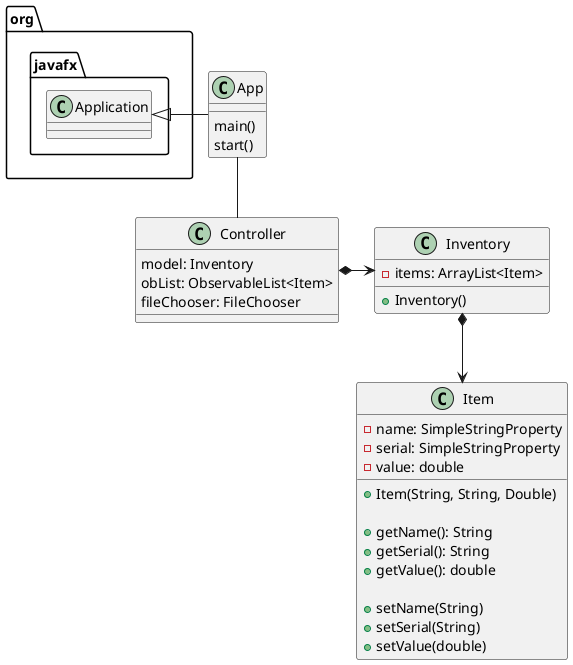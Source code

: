@startuml
'https://plantuml.com/class-diagram

class App{
    main()
    start()
}

class Controller{
    model: Inventory
    obList: ObservableList<Item>
    fileChooser: FileChooser


}

class Inventory{
    -items: ArrayList<Item>

    'constructor
    +Inventory()

}

class Item{
    'private instance variables
    -name: SimpleStringProperty
    -serial: SimpleStringProperty
    -value: double

    'constructor
    +Item(String, String, Double)

    'getters
    +getName(): String
    +getSerial(): String
    +getValue(): double

    'setters
    +setName(String)
    +setSerial(String)
    +setValue(double)
}

org.javafx.Application <|- App
App -- Controller
Controller *-> Inventory
Inventory *--> Item

@enduml